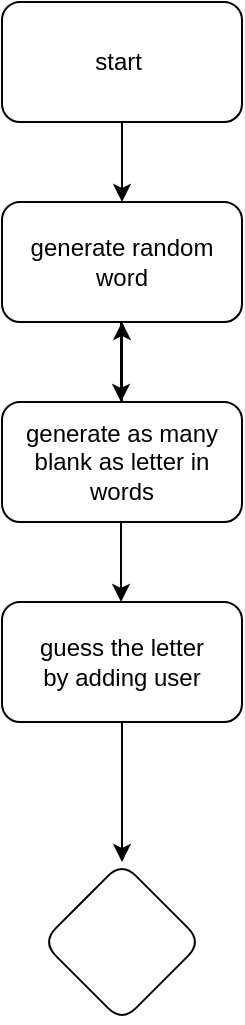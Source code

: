 <mxfile version="23.1.0" type="github">
  <diagram name="Page-1" id="8F14UimCs2QQtVxCv7sD">
    <mxGraphModel dx="880" dy="468" grid="1" gridSize="10" guides="1" tooltips="1" connect="1" arrows="1" fold="1" page="1" pageScale="1" pageWidth="850" pageHeight="1100" math="0" shadow="0">
      <root>
        <mxCell id="0" />
        <mxCell id="1" parent="0" />
        <mxCell id="OSPy2GHmvixCg3EmWLmi-1" value="start&lt;span style=&quot;white-space: pre;&quot;&gt;&#x9;&lt;/span&gt;" style="rounded=1;whiteSpace=wrap;html=1;" vertex="1" parent="1">
          <mxGeometry x="360" y="20" width="120" height="60" as="geometry" />
        </mxCell>
        <mxCell id="OSPy2GHmvixCg3EmWLmi-2" value="generate random word" style="rounded=1;whiteSpace=wrap;html=1;" vertex="1" parent="1">
          <mxGeometry x="360" y="120" width="120" height="60" as="geometry" />
        </mxCell>
        <mxCell id="OSPy2GHmvixCg3EmWLmi-11" value="" style="edgeStyle=orthogonalEdgeStyle;rounded=0;orthogonalLoop=1;jettySize=auto;html=1;" edge="1" parent="1" source="OSPy2GHmvixCg3EmWLmi-3" target="OSPy2GHmvixCg3EmWLmi-2">
          <mxGeometry relative="1" as="geometry" />
        </mxCell>
        <mxCell id="OSPy2GHmvixCg3EmWLmi-3" value="generate as many blank as letter in words" style="rounded=1;whiteSpace=wrap;html=1;" vertex="1" parent="1">
          <mxGeometry x="360" y="220" width="120" height="60" as="geometry" />
        </mxCell>
        <mxCell id="OSPy2GHmvixCg3EmWLmi-5" value="" style="endArrow=classic;html=1;rounded=0;exitX=0.5;exitY=1;exitDx=0;exitDy=0;" edge="1" parent="1" source="OSPy2GHmvixCg3EmWLmi-1">
          <mxGeometry width="50" height="50" relative="1" as="geometry">
            <mxPoint x="375" y="400" as="sourcePoint" />
            <mxPoint x="420" y="120" as="targetPoint" />
          </mxGeometry>
        </mxCell>
        <mxCell id="OSPy2GHmvixCg3EmWLmi-7" value="" style="endArrow=classic;html=1;rounded=0;exitX=0.5;exitY=1;exitDx=0;exitDy=0;" edge="1" parent="1">
          <mxGeometry width="50" height="50" relative="1" as="geometry">
            <mxPoint x="419.5" y="180" as="sourcePoint" />
            <mxPoint x="419.5" y="220" as="targetPoint" />
          </mxGeometry>
        </mxCell>
        <mxCell id="OSPy2GHmvixCg3EmWLmi-13" value="" style="edgeStyle=orthogonalEdgeStyle;rounded=0;orthogonalLoop=1;jettySize=auto;html=1;" edge="1" parent="1" source="OSPy2GHmvixCg3EmWLmi-8" target="OSPy2GHmvixCg3EmWLmi-12">
          <mxGeometry relative="1" as="geometry" />
        </mxCell>
        <mxCell id="OSPy2GHmvixCg3EmWLmi-8" value="guess the letter&lt;br&gt;by adding user" style="rounded=1;whiteSpace=wrap;html=1;" vertex="1" parent="1">
          <mxGeometry x="360" y="320" width="120" height="60" as="geometry" />
        </mxCell>
        <mxCell id="OSPy2GHmvixCg3EmWLmi-9" value="" style="endArrow=classic;html=1;rounded=0;exitX=0.5;exitY=1;exitDx=0;exitDy=0;" edge="1" parent="1">
          <mxGeometry width="50" height="50" relative="1" as="geometry">
            <mxPoint x="419.5" y="280" as="sourcePoint" />
            <mxPoint x="419.5" y="320" as="targetPoint" />
          </mxGeometry>
        </mxCell>
        <mxCell id="OSPy2GHmvixCg3EmWLmi-12" value="" style="rhombus;whiteSpace=wrap;html=1;rounded=1;" vertex="1" parent="1">
          <mxGeometry x="380" y="450" width="80" height="80" as="geometry" />
        </mxCell>
      </root>
    </mxGraphModel>
  </diagram>
</mxfile>
